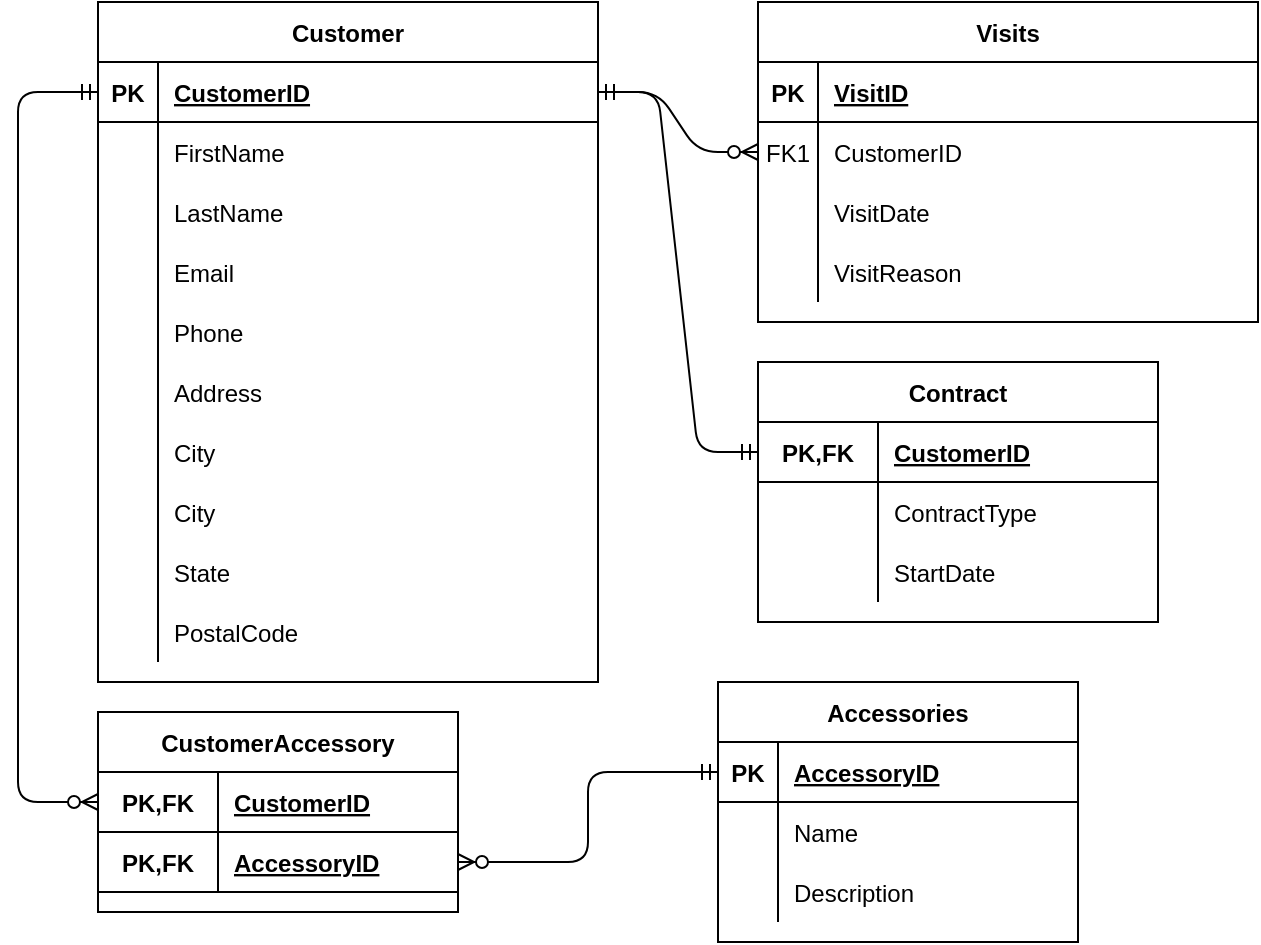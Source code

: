 <mxfile version="13.8.1" type="github">
  <diagram id="R2lEEEUBdFMjLlhIrx00" name="Page-1">
    <mxGraphModel dx="786" dy="491" grid="1" gridSize="10" guides="1" tooltips="1" connect="1" arrows="1" fold="1" page="1" pageScale="1" pageWidth="850" pageHeight="1100" math="0" shadow="0" extFonts="Permanent Marker^https://fonts.googleapis.com/css?family=Permanent+Marker">
      <root>
        <mxCell id="0" />
        <mxCell id="1" parent="0" />
        <mxCell id="C-vyLk0tnHw3VtMMgP7b-1" value="" style="edgeStyle=entityRelationEdgeStyle;endArrow=ERzeroToMany;startArrow=ERone;endFill=1;startFill=0;" parent="1" source="C-vyLk0tnHw3VtMMgP7b-24" target="C-vyLk0tnHw3VtMMgP7b-6" edge="1">
          <mxGeometry width="100" height="100" relative="1" as="geometry">
            <mxPoint x="340" y="720" as="sourcePoint" />
            <mxPoint x="440" y="620" as="targetPoint" />
          </mxGeometry>
        </mxCell>
        <mxCell id="C-vyLk0tnHw3VtMMgP7b-2" value="Visits" style="shape=table;startSize=30;container=1;collapsible=1;childLayout=tableLayout;fixedRows=1;rowLines=0;fontStyle=1;align=center;resizeLast=1;" parent="1" vertex="1">
          <mxGeometry x="450" y="120" width="250" height="160" as="geometry" />
        </mxCell>
        <mxCell id="C-vyLk0tnHw3VtMMgP7b-3" value="" style="shape=partialRectangle;collapsible=0;dropTarget=0;pointerEvents=0;fillColor=none;points=[[0,0.5],[1,0.5]];portConstraint=eastwest;top=0;left=0;right=0;bottom=1;" parent="C-vyLk0tnHw3VtMMgP7b-2" vertex="1">
          <mxGeometry y="30" width="250" height="30" as="geometry" />
        </mxCell>
        <mxCell id="C-vyLk0tnHw3VtMMgP7b-4" value="PK" style="shape=partialRectangle;overflow=hidden;connectable=0;fillColor=none;top=0;left=0;bottom=0;right=0;fontStyle=1;" parent="C-vyLk0tnHw3VtMMgP7b-3" vertex="1">
          <mxGeometry width="30" height="30" as="geometry" />
        </mxCell>
        <mxCell id="C-vyLk0tnHw3VtMMgP7b-5" value="VisitID" style="shape=partialRectangle;overflow=hidden;connectable=0;fillColor=none;top=0;left=0;bottom=0;right=0;align=left;spacingLeft=6;fontStyle=5;" parent="C-vyLk0tnHw3VtMMgP7b-3" vertex="1">
          <mxGeometry x="30" width="220" height="30" as="geometry" />
        </mxCell>
        <mxCell id="C-vyLk0tnHw3VtMMgP7b-6" value="" style="shape=partialRectangle;collapsible=0;dropTarget=0;pointerEvents=0;fillColor=none;points=[[0,0.5],[1,0.5]];portConstraint=eastwest;top=0;left=0;right=0;bottom=0;" parent="C-vyLk0tnHw3VtMMgP7b-2" vertex="1">
          <mxGeometry y="60" width="250" height="30" as="geometry" />
        </mxCell>
        <mxCell id="C-vyLk0tnHw3VtMMgP7b-7" value="FK1" style="shape=partialRectangle;overflow=hidden;connectable=0;fillColor=none;top=0;left=0;bottom=0;right=0;" parent="C-vyLk0tnHw3VtMMgP7b-6" vertex="1">
          <mxGeometry width="30" height="30" as="geometry" />
        </mxCell>
        <mxCell id="C-vyLk0tnHw3VtMMgP7b-8" value="CustomerID" style="shape=partialRectangle;overflow=hidden;connectable=0;fillColor=none;top=0;left=0;bottom=0;right=0;align=left;spacingLeft=6;" parent="C-vyLk0tnHw3VtMMgP7b-6" vertex="1">
          <mxGeometry x="30" width="220" height="30" as="geometry" />
        </mxCell>
        <mxCell id="C-vyLk0tnHw3VtMMgP7b-9" value="" style="shape=partialRectangle;collapsible=0;dropTarget=0;pointerEvents=0;fillColor=none;points=[[0,0.5],[1,0.5]];portConstraint=eastwest;top=0;left=0;right=0;bottom=0;" parent="C-vyLk0tnHw3VtMMgP7b-2" vertex="1">
          <mxGeometry y="90" width="250" height="30" as="geometry" />
        </mxCell>
        <mxCell id="C-vyLk0tnHw3VtMMgP7b-10" value="" style="shape=partialRectangle;overflow=hidden;connectable=0;fillColor=none;top=0;left=0;bottom=0;right=0;" parent="C-vyLk0tnHw3VtMMgP7b-9" vertex="1">
          <mxGeometry width="30" height="30" as="geometry" />
        </mxCell>
        <mxCell id="C-vyLk0tnHw3VtMMgP7b-11" value="VisitDate" style="shape=partialRectangle;overflow=hidden;connectable=0;fillColor=none;top=0;left=0;bottom=0;right=0;align=left;spacingLeft=6;" parent="C-vyLk0tnHw3VtMMgP7b-9" vertex="1">
          <mxGeometry x="30" width="220" height="30" as="geometry" />
        </mxCell>
        <mxCell id="UR4YPeOfDmsQdIaYDgaI-15" style="shape=partialRectangle;collapsible=0;dropTarget=0;pointerEvents=0;fillColor=none;points=[[0,0.5],[1,0.5]];portConstraint=eastwest;top=0;left=0;right=0;bottom=0;" vertex="1" parent="C-vyLk0tnHw3VtMMgP7b-2">
          <mxGeometry y="120" width="250" height="30" as="geometry" />
        </mxCell>
        <mxCell id="UR4YPeOfDmsQdIaYDgaI-16" style="shape=partialRectangle;overflow=hidden;connectable=0;fillColor=none;top=0;left=0;bottom=0;right=0;" vertex="1" parent="UR4YPeOfDmsQdIaYDgaI-15">
          <mxGeometry width="30" height="30" as="geometry" />
        </mxCell>
        <mxCell id="UR4YPeOfDmsQdIaYDgaI-17" value="VisitReason" style="shape=partialRectangle;overflow=hidden;connectable=0;fillColor=none;top=0;left=0;bottom=0;right=0;align=left;spacingLeft=6;" vertex="1" parent="UR4YPeOfDmsQdIaYDgaI-15">
          <mxGeometry x="30" width="220" height="30" as="geometry" />
        </mxCell>
        <mxCell id="C-vyLk0tnHw3VtMMgP7b-23" value="Customer" style="shape=table;startSize=30;container=1;collapsible=1;childLayout=tableLayout;fixedRows=1;rowLines=0;fontStyle=1;align=center;resizeLast=1;" parent="1" vertex="1">
          <mxGeometry x="120" y="120" width="250" height="340" as="geometry" />
        </mxCell>
        <mxCell id="C-vyLk0tnHw3VtMMgP7b-24" value="" style="shape=partialRectangle;collapsible=0;dropTarget=0;pointerEvents=0;fillColor=none;points=[[0,0.5],[1,0.5]];portConstraint=eastwest;top=0;left=0;right=0;bottom=1;" parent="C-vyLk0tnHw3VtMMgP7b-23" vertex="1">
          <mxGeometry y="30" width="250" height="30" as="geometry" />
        </mxCell>
        <mxCell id="C-vyLk0tnHw3VtMMgP7b-25" value="PK" style="shape=partialRectangle;overflow=hidden;connectable=0;fillColor=none;top=0;left=0;bottom=0;right=0;fontStyle=1;" parent="C-vyLk0tnHw3VtMMgP7b-24" vertex="1">
          <mxGeometry width="30" height="30" as="geometry" />
        </mxCell>
        <mxCell id="C-vyLk0tnHw3VtMMgP7b-26" value="CustomerID" style="shape=partialRectangle;overflow=hidden;connectable=0;fillColor=none;top=0;left=0;bottom=0;right=0;align=left;spacingLeft=6;fontStyle=5;" parent="C-vyLk0tnHw3VtMMgP7b-24" vertex="1">
          <mxGeometry x="30" width="220" height="30" as="geometry" />
        </mxCell>
        <mxCell id="C-vyLk0tnHw3VtMMgP7b-27" value="" style="shape=partialRectangle;collapsible=0;dropTarget=0;pointerEvents=0;fillColor=none;points=[[0,0.5],[1,0.5]];portConstraint=eastwest;top=0;left=0;right=0;bottom=0;" parent="C-vyLk0tnHw3VtMMgP7b-23" vertex="1">
          <mxGeometry y="60" width="250" height="30" as="geometry" />
        </mxCell>
        <mxCell id="C-vyLk0tnHw3VtMMgP7b-28" value="" style="shape=partialRectangle;overflow=hidden;connectable=0;fillColor=none;top=0;left=0;bottom=0;right=0;" parent="C-vyLk0tnHw3VtMMgP7b-27" vertex="1">
          <mxGeometry width="30" height="30" as="geometry" />
        </mxCell>
        <mxCell id="C-vyLk0tnHw3VtMMgP7b-29" value="FirstName" style="shape=partialRectangle;overflow=hidden;connectable=0;fillColor=none;top=0;left=0;bottom=0;right=0;align=left;spacingLeft=6;" parent="C-vyLk0tnHw3VtMMgP7b-27" vertex="1">
          <mxGeometry x="30" width="220" height="30" as="geometry" />
        </mxCell>
        <mxCell id="DAVXwUCIEuJXLjD_kupC-1" style="shape=partialRectangle;collapsible=0;dropTarget=0;pointerEvents=0;fillColor=none;points=[[0,0.5],[1,0.5]];portConstraint=eastwest;top=0;left=0;right=0;bottom=0;" parent="C-vyLk0tnHw3VtMMgP7b-23" vertex="1">
          <mxGeometry y="90" width="250" height="30" as="geometry" />
        </mxCell>
        <mxCell id="DAVXwUCIEuJXLjD_kupC-2" style="shape=partialRectangle;overflow=hidden;connectable=0;fillColor=none;top=0;left=0;bottom=0;right=0;" parent="DAVXwUCIEuJXLjD_kupC-1" vertex="1">
          <mxGeometry width="30" height="30" as="geometry" />
        </mxCell>
        <mxCell id="DAVXwUCIEuJXLjD_kupC-3" value="LastName" style="shape=partialRectangle;overflow=hidden;connectable=0;fillColor=none;top=0;left=0;bottom=0;right=0;align=left;spacingLeft=6;" parent="DAVXwUCIEuJXLjD_kupC-1" vertex="1">
          <mxGeometry x="30" width="220" height="30" as="geometry" />
        </mxCell>
        <mxCell id="DAVXwUCIEuJXLjD_kupC-4" style="shape=partialRectangle;collapsible=0;dropTarget=0;pointerEvents=0;fillColor=none;points=[[0,0.5],[1,0.5]];portConstraint=eastwest;top=0;left=0;right=0;bottom=0;" parent="C-vyLk0tnHw3VtMMgP7b-23" vertex="1">
          <mxGeometry y="120" width="250" height="30" as="geometry" />
        </mxCell>
        <mxCell id="DAVXwUCIEuJXLjD_kupC-5" style="shape=partialRectangle;overflow=hidden;connectable=0;fillColor=none;top=0;left=0;bottom=0;right=0;" parent="DAVXwUCIEuJXLjD_kupC-4" vertex="1">
          <mxGeometry width="30" height="30" as="geometry" />
        </mxCell>
        <mxCell id="DAVXwUCIEuJXLjD_kupC-6" value="Email" style="shape=partialRectangle;overflow=hidden;connectable=0;fillColor=none;top=0;left=0;bottom=0;right=0;align=left;spacingLeft=6;" parent="DAVXwUCIEuJXLjD_kupC-4" vertex="1">
          <mxGeometry x="30" width="220" height="30" as="geometry" />
        </mxCell>
        <mxCell id="DAVXwUCIEuJXLjD_kupC-7" style="shape=partialRectangle;collapsible=0;dropTarget=0;pointerEvents=0;fillColor=none;points=[[0,0.5],[1,0.5]];portConstraint=eastwest;top=0;left=0;right=0;bottom=0;" parent="C-vyLk0tnHw3VtMMgP7b-23" vertex="1">
          <mxGeometry y="150" width="250" height="30" as="geometry" />
        </mxCell>
        <mxCell id="DAVXwUCIEuJXLjD_kupC-8" style="shape=partialRectangle;overflow=hidden;connectable=0;fillColor=none;top=0;left=0;bottom=0;right=0;" parent="DAVXwUCIEuJXLjD_kupC-7" vertex="1">
          <mxGeometry width="30" height="30" as="geometry" />
        </mxCell>
        <mxCell id="DAVXwUCIEuJXLjD_kupC-9" value="Phone" style="shape=partialRectangle;overflow=hidden;connectable=0;fillColor=none;top=0;left=0;bottom=0;right=0;align=left;spacingLeft=6;" parent="DAVXwUCIEuJXLjD_kupC-7" vertex="1">
          <mxGeometry x="30" width="220" height="30" as="geometry" />
        </mxCell>
        <mxCell id="DAVXwUCIEuJXLjD_kupC-10" style="shape=partialRectangle;collapsible=0;dropTarget=0;pointerEvents=0;fillColor=none;points=[[0,0.5],[1,0.5]];portConstraint=eastwest;top=0;left=0;right=0;bottom=0;" parent="C-vyLk0tnHw3VtMMgP7b-23" vertex="1">
          <mxGeometry y="180" width="250" height="30" as="geometry" />
        </mxCell>
        <mxCell id="DAVXwUCIEuJXLjD_kupC-11" style="shape=partialRectangle;overflow=hidden;connectable=0;fillColor=none;top=0;left=0;bottom=0;right=0;" parent="DAVXwUCIEuJXLjD_kupC-10" vertex="1">
          <mxGeometry width="30" height="30" as="geometry" />
        </mxCell>
        <mxCell id="DAVXwUCIEuJXLjD_kupC-12" value="Address" style="shape=partialRectangle;overflow=hidden;connectable=0;fillColor=none;top=0;left=0;bottom=0;right=0;align=left;spacingLeft=6;" parent="DAVXwUCIEuJXLjD_kupC-10" vertex="1">
          <mxGeometry x="30" width="220" height="30" as="geometry" />
        </mxCell>
        <mxCell id="UR4YPeOfDmsQdIaYDgaI-69" style="shape=partialRectangle;collapsible=0;dropTarget=0;pointerEvents=0;fillColor=none;points=[[0,0.5],[1,0.5]];portConstraint=eastwest;top=0;left=0;right=0;bottom=0;" vertex="1" parent="C-vyLk0tnHw3VtMMgP7b-23">
          <mxGeometry y="210" width="250" height="30" as="geometry" />
        </mxCell>
        <mxCell id="UR4YPeOfDmsQdIaYDgaI-70" style="shape=partialRectangle;overflow=hidden;connectable=0;fillColor=none;top=0;left=0;bottom=0;right=0;" vertex="1" parent="UR4YPeOfDmsQdIaYDgaI-69">
          <mxGeometry width="30" height="30" as="geometry" />
        </mxCell>
        <mxCell id="UR4YPeOfDmsQdIaYDgaI-71" value="City" style="shape=partialRectangle;overflow=hidden;connectable=0;fillColor=none;top=0;left=0;bottom=0;right=0;align=left;spacingLeft=6;" vertex="1" parent="UR4YPeOfDmsQdIaYDgaI-69">
          <mxGeometry x="30" width="220" height="30" as="geometry" />
        </mxCell>
        <mxCell id="DAVXwUCIEuJXLjD_kupC-13" style="shape=partialRectangle;collapsible=0;dropTarget=0;pointerEvents=0;fillColor=none;points=[[0,0.5],[1,0.5]];portConstraint=eastwest;top=0;left=0;right=0;bottom=0;" parent="C-vyLk0tnHw3VtMMgP7b-23" vertex="1">
          <mxGeometry y="240" width="250" height="30" as="geometry" />
        </mxCell>
        <mxCell id="DAVXwUCIEuJXLjD_kupC-14" style="shape=partialRectangle;overflow=hidden;connectable=0;fillColor=none;top=0;left=0;bottom=0;right=0;" parent="DAVXwUCIEuJXLjD_kupC-13" vertex="1">
          <mxGeometry width="30" height="30" as="geometry" />
        </mxCell>
        <mxCell id="DAVXwUCIEuJXLjD_kupC-15" value="City" style="shape=partialRectangle;overflow=hidden;connectable=0;fillColor=none;top=0;left=0;bottom=0;right=0;align=left;spacingLeft=6;" parent="DAVXwUCIEuJXLjD_kupC-13" vertex="1">
          <mxGeometry x="30" width="220" height="30" as="geometry" />
        </mxCell>
        <mxCell id="DAVXwUCIEuJXLjD_kupC-16" style="shape=partialRectangle;collapsible=0;dropTarget=0;pointerEvents=0;fillColor=none;points=[[0,0.5],[1,0.5]];portConstraint=eastwest;top=0;left=0;right=0;bottom=0;" parent="C-vyLk0tnHw3VtMMgP7b-23" vertex="1">
          <mxGeometry y="270" width="250" height="30" as="geometry" />
        </mxCell>
        <mxCell id="DAVXwUCIEuJXLjD_kupC-17" style="shape=partialRectangle;overflow=hidden;connectable=0;fillColor=none;top=0;left=0;bottom=0;right=0;" parent="DAVXwUCIEuJXLjD_kupC-16" vertex="1">
          <mxGeometry width="30" height="30" as="geometry" />
        </mxCell>
        <mxCell id="DAVXwUCIEuJXLjD_kupC-18" value="State" style="shape=partialRectangle;overflow=hidden;connectable=0;fillColor=none;top=0;left=0;bottom=0;right=0;align=left;spacingLeft=6;" parent="DAVXwUCIEuJXLjD_kupC-16" vertex="1">
          <mxGeometry x="30" width="220" height="30" as="geometry" />
        </mxCell>
        <mxCell id="DAVXwUCIEuJXLjD_kupC-19" style="shape=partialRectangle;collapsible=0;dropTarget=0;pointerEvents=0;fillColor=none;points=[[0,0.5],[1,0.5]];portConstraint=eastwest;top=0;left=0;right=0;bottom=0;" parent="C-vyLk0tnHw3VtMMgP7b-23" vertex="1">
          <mxGeometry y="300" width="250" height="30" as="geometry" />
        </mxCell>
        <mxCell id="DAVXwUCIEuJXLjD_kupC-20" style="shape=partialRectangle;overflow=hidden;connectable=0;fillColor=none;top=0;left=0;bottom=0;right=0;" parent="DAVXwUCIEuJXLjD_kupC-19" vertex="1">
          <mxGeometry width="30" height="30" as="geometry" />
        </mxCell>
        <mxCell id="DAVXwUCIEuJXLjD_kupC-21" value="PostalCode" style="shape=partialRectangle;overflow=hidden;connectable=0;fillColor=none;top=0;left=0;bottom=0;right=0;align=left;spacingLeft=6;" parent="DAVXwUCIEuJXLjD_kupC-19" vertex="1">
          <mxGeometry x="30" width="220" height="30" as="geometry" />
        </mxCell>
        <mxCell id="UR4YPeOfDmsQdIaYDgaI-14" value="" style="edgeStyle=entityRelationEdgeStyle;fontSize=12;html=1;endArrow=ERmandOne;startArrow=ERmandOne;exitX=1;exitY=0.5;exitDx=0;exitDy=0;" edge="1" parent="1" source="C-vyLk0tnHw3VtMMgP7b-24" target="UR4YPeOfDmsQdIaYDgaI-2">
          <mxGeometry width="100" height="100" relative="1" as="geometry">
            <mxPoint x="350" y="440" as="sourcePoint" />
            <mxPoint x="450" y="340" as="targetPoint" />
          </mxGeometry>
        </mxCell>
        <mxCell id="UR4YPeOfDmsQdIaYDgaI-1" value="Contract" style="shape=table;startSize=30;container=1;collapsible=1;childLayout=tableLayout;fixedRows=1;rowLines=0;fontStyle=1;align=center;resizeLast=1;" vertex="1" parent="1">
          <mxGeometry x="450" y="300" width="200" height="130" as="geometry" />
        </mxCell>
        <mxCell id="UR4YPeOfDmsQdIaYDgaI-2" value="" style="shape=partialRectangle;collapsible=0;dropTarget=0;pointerEvents=0;fillColor=none;top=0;left=0;bottom=1;right=0;points=[[0,0.5],[1,0.5]];portConstraint=eastwest;" vertex="1" parent="UR4YPeOfDmsQdIaYDgaI-1">
          <mxGeometry y="30" width="200" height="30" as="geometry" />
        </mxCell>
        <mxCell id="UR4YPeOfDmsQdIaYDgaI-3" value="PK,FK" style="shape=partialRectangle;connectable=0;fillColor=none;top=0;left=0;bottom=0;right=0;fontStyle=1;overflow=hidden;" vertex="1" parent="UR4YPeOfDmsQdIaYDgaI-2">
          <mxGeometry width="60" height="30" as="geometry" />
        </mxCell>
        <mxCell id="UR4YPeOfDmsQdIaYDgaI-4" value="CustomerID" style="shape=partialRectangle;connectable=0;fillColor=none;top=0;left=0;bottom=0;right=0;align=left;spacingLeft=6;fontStyle=5;overflow=hidden;" vertex="1" parent="UR4YPeOfDmsQdIaYDgaI-2">
          <mxGeometry x="60" width="140" height="30" as="geometry" />
        </mxCell>
        <mxCell id="UR4YPeOfDmsQdIaYDgaI-5" value="" style="shape=partialRectangle;collapsible=0;dropTarget=0;pointerEvents=0;fillColor=none;top=0;left=0;bottom=0;right=0;points=[[0,0.5],[1,0.5]];portConstraint=eastwest;" vertex="1" parent="UR4YPeOfDmsQdIaYDgaI-1">
          <mxGeometry y="60" width="200" height="30" as="geometry" />
        </mxCell>
        <mxCell id="UR4YPeOfDmsQdIaYDgaI-6" value="" style="shape=partialRectangle;connectable=0;fillColor=none;top=0;left=0;bottom=0;right=0;editable=1;overflow=hidden;" vertex="1" parent="UR4YPeOfDmsQdIaYDgaI-5">
          <mxGeometry width="60" height="30" as="geometry" />
        </mxCell>
        <mxCell id="UR4YPeOfDmsQdIaYDgaI-7" value="ContractType" style="shape=partialRectangle;connectable=0;fillColor=none;top=0;left=0;bottom=0;right=0;align=left;spacingLeft=6;overflow=hidden;" vertex="1" parent="UR4YPeOfDmsQdIaYDgaI-5">
          <mxGeometry x="60" width="140" height="30" as="geometry" />
        </mxCell>
        <mxCell id="UR4YPeOfDmsQdIaYDgaI-8" value="" style="shape=partialRectangle;collapsible=0;dropTarget=0;pointerEvents=0;fillColor=none;top=0;left=0;bottom=0;right=0;points=[[0,0.5],[1,0.5]];portConstraint=eastwest;" vertex="1" parent="UR4YPeOfDmsQdIaYDgaI-1">
          <mxGeometry y="90" width="200" height="30" as="geometry" />
        </mxCell>
        <mxCell id="UR4YPeOfDmsQdIaYDgaI-9" value="" style="shape=partialRectangle;connectable=0;fillColor=none;top=0;left=0;bottom=0;right=0;editable=1;overflow=hidden;" vertex="1" parent="UR4YPeOfDmsQdIaYDgaI-8">
          <mxGeometry width="60" height="30" as="geometry" />
        </mxCell>
        <mxCell id="UR4YPeOfDmsQdIaYDgaI-10" value="StartDate" style="shape=partialRectangle;connectable=0;fillColor=none;top=0;left=0;bottom=0;right=0;align=left;spacingLeft=6;overflow=hidden;" vertex="1" parent="UR4YPeOfDmsQdIaYDgaI-8">
          <mxGeometry x="60" width="140" height="30" as="geometry" />
        </mxCell>
        <mxCell id="UR4YPeOfDmsQdIaYDgaI-33" value="CustomerAccessory" style="shape=table;startSize=30;container=1;collapsible=1;childLayout=tableLayout;fixedRows=1;rowLines=0;fontStyle=1;align=center;resizeLast=1;" vertex="1" parent="1">
          <mxGeometry x="120" y="475" width="180" height="100" as="geometry" />
        </mxCell>
        <mxCell id="UR4YPeOfDmsQdIaYDgaI-34" value="" style="shape=partialRectangle;collapsible=0;dropTarget=0;pointerEvents=0;fillColor=none;top=0;left=0;bottom=1;right=0;points=[[0,0.5],[1,0.5]];portConstraint=eastwest;" vertex="1" parent="UR4YPeOfDmsQdIaYDgaI-33">
          <mxGeometry y="30" width="180" height="30" as="geometry" />
        </mxCell>
        <mxCell id="UR4YPeOfDmsQdIaYDgaI-35" value="PK,FK" style="shape=partialRectangle;connectable=0;fillColor=none;top=0;left=0;bottom=0;right=0;fontStyle=1;overflow=hidden;" vertex="1" parent="UR4YPeOfDmsQdIaYDgaI-34">
          <mxGeometry width="60" height="30" as="geometry" />
        </mxCell>
        <mxCell id="UR4YPeOfDmsQdIaYDgaI-36" value="CustomerID" style="shape=partialRectangle;connectable=0;fillColor=none;top=0;left=0;bottom=0;right=0;align=left;spacingLeft=6;fontStyle=5;overflow=hidden;" vertex="1" parent="UR4YPeOfDmsQdIaYDgaI-34">
          <mxGeometry x="60" width="120" height="30" as="geometry" />
        </mxCell>
        <mxCell id="UR4YPeOfDmsQdIaYDgaI-60" value="" style="shape=partialRectangle;collapsible=0;dropTarget=0;pointerEvents=0;fillColor=none;top=0;left=0;bottom=1;right=0;points=[[0,0.5],[1,0.5]];portConstraint=eastwest;" vertex="1" parent="UR4YPeOfDmsQdIaYDgaI-33">
          <mxGeometry y="60" width="180" height="30" as="geometry" />
        </mxCell>
        <mxCell id="UR4YPeOfDmsQdIaYDgaI-61" value="PK,FK" style="shape=partialRectangle;connectable=0;fillColor=none;top=0;left=0;bottom=0;right=0;fontStyle=1;overflow=hidden;" vertex="1" parent="UR4YPeOfDmsQdIaYDgaI-60">
          <mxGeometry width="60" height="30" as="geometry" />
        </mxCell>
        <mxCell id="UR4YPeOfDmsQdIaYDgaI-62" value="AccessoryID" style="shape=partialRectangle;connectable=0;fillColor=none;top=0;left=0;bottom=0;right=0;align=left;spacingLeft=6;fontStyle=5;overflow=hidden;" vertex="1" parent="UR4YPeOfDmsQdIaYDgaI-60">
          <mxGeometry x="60" width="120" height="30" as="geometry" />
        </mxCell>
        <mxCell id="UR4YPeOfDmsQdIaYDgaI-68" value="" style="edgeStyle=orthogonalEdgeStyle;fontSize=12;html=1;endArrow=ERzeroToMany;startArrow=ERmandOne;exitX=0;exitY=0.5;exitDx=0;exitDy=0;entryX=0;entryY=0.5;entryDx=0;entryDy=0;" edge="1" parent="1" source="C-vyLk0tnHw3VtMMgP7b-24" target="UR4YPeOfDmsQdIaYDgaI-34">
          <mxGeometry width="100" height="100" relative="1" as="geometry">
            <mxPoint x="20" y="190" as="sourcePoint" />
            <mxPoint x="80" y="540" as="targetPoint" />
            <Array as="points">
              <mxPoint x="80" y="165" />
              <mxPoint x="80" y="520" />
            </Array>
          </mxGeometry>
        </mxCell>
        <mxCell id="UR4YPeOfDmsQdIaYDgaI-72" value="" style="edgeStyle=elbowEdgeStyle;fontSize=12;html=1;endArrow=ERzeroToMany;startArrow=ERmandOne;entryX=1;entryY=0.5;entryDx=0;entryDy=0;exitX=0;exitY=0.5;exitDx=0;exitDy=0;" edge="1" parent="1" source="UR4YPeOfDmsQdIaYDgaI-19" target="UR4YPeOfDmsQdIaYDgaI-60">
          <mxGeometry width="100" height="100" relative="1" as="geometry">
            <mxPoint x="390" y="660" as="sourcePoint" />
            <mxPoint x="270" y="620" as="targetPoint" />
          </mxGeometry>
        </mxCell>
        <mxCell id="UR4YPeOfDmsQdIaYDgaI-18" value="Accessories" style="shape=table;startSize=30;container=1;collapsible=1;childLayout=tableLayout;fixedRows=1;rowLines=0;fontStyle=1;align=center;resizeLast=1;" vertex="1" parent="1">
          <mxGeometry x="430" y="460" width="180" height="130" as="geometry" />
        </mxCell>
        <mxCell id="UR4YPeOfDmsQdIaYDgaI-19" value="" style="shape=partialRectangle;collapsible=0;dropTarget=0;pointerEvents=0;fillColor=none;top=0;left=0;bottom=1;right=0;points=[[0,0.5],[1,0.5]];portConstraint=eastwest;" vertex="1" parent="UR4YPeOfDmsQdIaYDgaI-18">
          <mxGeometry y="30" width="180" height="30" as="geometry" />
        </mxCell>
        <mxCell id="UR4YPeOfDmsQdIaYDgaI-20" value="PK" style="shape=partialRectangle;connectable=0;fillColor=none;top=0;left=0;bottom=0;right=0;fontStyle=1;overflow=hidden;" vertex="1" parent="UR4YPeOfDmsQdIaYDgaI-19">
          <mxGeometry width="30" height="30" as="geometry" />
        </mxCell>
        <mxCell id="UR4YPeOfDmsQdIaYDgaI-21" value="AccessoryID" style="shape=partialRectangle;connectable=0;fillColor=none;top=0;left=0;bottom=0;right=0;align=left;spacingLeft=6;fontStyle=5;overflow=hidden;" vertex="1" parent="UR4YPeOfDmsQdIaYDgaI-19">
          <mxGeometry x="30" width="150" height="30" as="geometry" />
        </mxCell>
        <mxCell id="UR4YPeOfDmsQdIaYDgaI-22" value="" style="shape=partialRectangle;collapsible=0;dropTarget=0;pointerEvents=0;fillColor=none;top=0;left=0;bottom=0;right=0;points=[[0,0.5],[1,0.5]];portConstraint=eastwest;" vertex="1" parent="UR4YPeOfDmsQdIaYDgaI-18">
          <mxGeometry y="60" width="180" height="30" as="geometry" />
        </mxCell>
        <mxCell id="UR4YPeOfDmsQdIaYDgaI-23" value="" style="shape=partialRectangle;connectable=0;fillColor=none;top=0;left=0;bottom=0;right=0;editable=1;overflow=hidden;" vertex="1" parent="UR4YPeOfDmsQdIaYDgaI-22">
          <mxGeometry width="30" height="30" as="geometry" />
        </mxCell>
        <mxCell id="UR4YPeOfDmsQdIaYDgaI-24" value="Name" style="shape=partialRectangle;connectable=0;fillColor=none;top=0;left=0;bottom=0;right=0;align=left;spacingLeft=6;overflow=hidden;" vertex="1" parent="UR4YPeOfDmsQdIaYDgaI-22">
          <mxGeometry x="30" width="150" height="30" as="geometry" />
        </mxCell>
        <mxCell id="UR4YPeOfDmsQdIaYDgaI-25" value="" style="shape=partialRectangle;collapsible=0;dropTarget=0;pointerEvents=0;fillColor=none;top=0;left=0;bottom=0;right=0;points=[[0,0.5],[1,0.5]];portConstraint=eastwest;" vertex="1" parent="UR4YPeOfDmsQdIaYDgaI-18">
          <mxGeometry y="90" width="180" height="30" as="geometry" />
        </mxCell>
        <mxCell id="UR4YPeOfDmsQdIaYDgaI-26" value="" style="shape=partialRectangle;connectable=0;fillColor=none;top=0;left=0;bottom=0;right=0;editable=1;overflow=hidden;" vertex="1" parent="UR4YPeOfDmsQdIaYDgaI-25">
          <mxGeometry width="30" height="30" as="geometry" />
        </mxCell>
        <mxCell id="UR4YPeOfDmsQdIaYDgaI-27" value="Description" style="shape=partialRectangle;connectable=0;fillColor=none;top=0;left=0;bottom=0;right=0;align=left;spacingLeft=6;overflow=hidden;" vertex="1" parent="UR4YPeOfDmsQdIaYDgaI-25">
          <mxGeometry x="30" width="150" height="30" as="geometry" />
        </mxCell>
      </root>
    </mxGraphModel>
  </diagram>
</mxfile>
